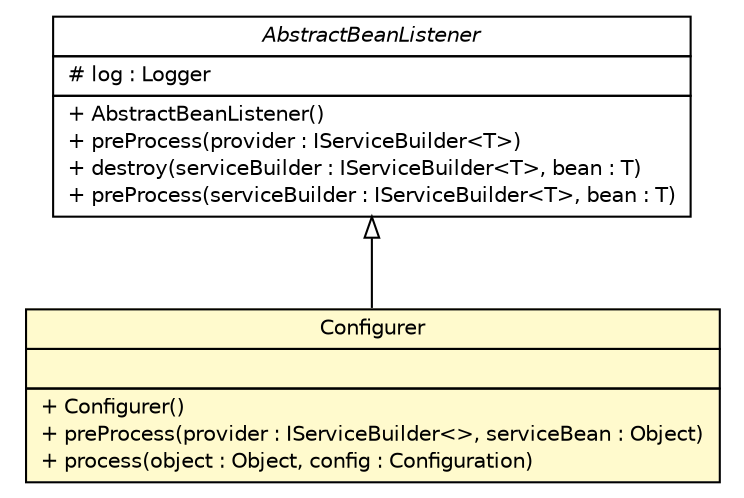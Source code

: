 #!/usr/local/bin/dot
#
# Class diagram 
# Generated by UMLGraph version R5_6 (http://www.umlgraph.org/)
#

digraph G {
	edge [fontname="Helvetica",fontsize=10,labelfontname="Helvetica",labelfontsize=10];
	node [fontname="Helvetica",fontsize=10,shape=plaintext];
	nodesep=0.25;
	ranksep=0.5;
	// sorcer.core.service.Configurer
	c161490 [label=<<table title="sorcer.core.service.Configurer" border="0" cellborder="1" cellspacing="0" cellpadding="2" port="p" bgcolor="lemonChiffon" href="./Configurer.html">
		<tr><td><table border="0" cellspacing="0" cellpadding="1">
<tr><td align="center" balign="center"> Configurer </td></tr>
		</table></td></tr>
		<tr><td><table border="0" cellspacing="0" cellpadding="1">
<tr><td align="left" balign="left">  </td></tr>
		</table></td></tr>
		<tr><td><table border="0" cellspacing="0" cellpadding="1">
<tr><td align="left" balign="left"> + Configurer() </td></tr>
<tr><td align="left" balign="left"> + preProcess(provider : IServiceBuilder&lt;&gt;, serviceBean : Object) </td></tr>
<tr><td align="left" balign="left"> + process(object : Object, config : Configuration) </td></tr>
		</table></td></tr>
		</table>>, URL="./Configurer.html", fontname="Helvetica", fontcolor="black", fontsize=10.0];
	// sorcer.config.AbstractBeanListener
	c161493 [label=<<table title="sorcer.config.AbstractBeanListener" border="0" cellborder="1" cellspacing="0" cellpadding="2" port="p" href="../../config/AbstractBeanListener.html">
		<tr><td><table border="0" cellspacing="0" cellpadding="1">
<tr><td align="center" balign="center"><font face="Helvetica-Oblique"> AbstractBeanListener </font></td></tr>
		</table></td></tr>
		<tr><td><table border="0" cellspacing="0" cellpadding="1">
<tr><td align="left" balign="left"> # log : Logger </td></tr>
		</table></td></tr>
		<tr><td><table border="0" cellspacing="0" cellpadding="1">
<tr><td align="left" balign="left"> + AbstractBeanListener() </td></tr>
<tr><td align="left" balign="left"> + preProcess(provider : IServiceBuilder&lt;T&gt;) </td></tr>
<tr><td align="left" balign="left"> + destroy(serviceBuilder : IServiceBuilder&lt;T&gt;, bean : T) </td></tr>
<tr><td align="left" balign="left"> + preProcess(serviceBuilder : IServiceBuilder&lt;T&gt;, bean : T) </td></tr>
		</table></td></tr>
		</table>>, URL="../../config/AbstractBeanListener.html", fontname="Helvetica", fontcolor="black", fontsize=10.0];
	//sorcer.core.service.Configurer extends sorcer.config.AbstractBeanListener
	c161493:p -> c161490:p [dir=back,arrowtail=empty];
}

